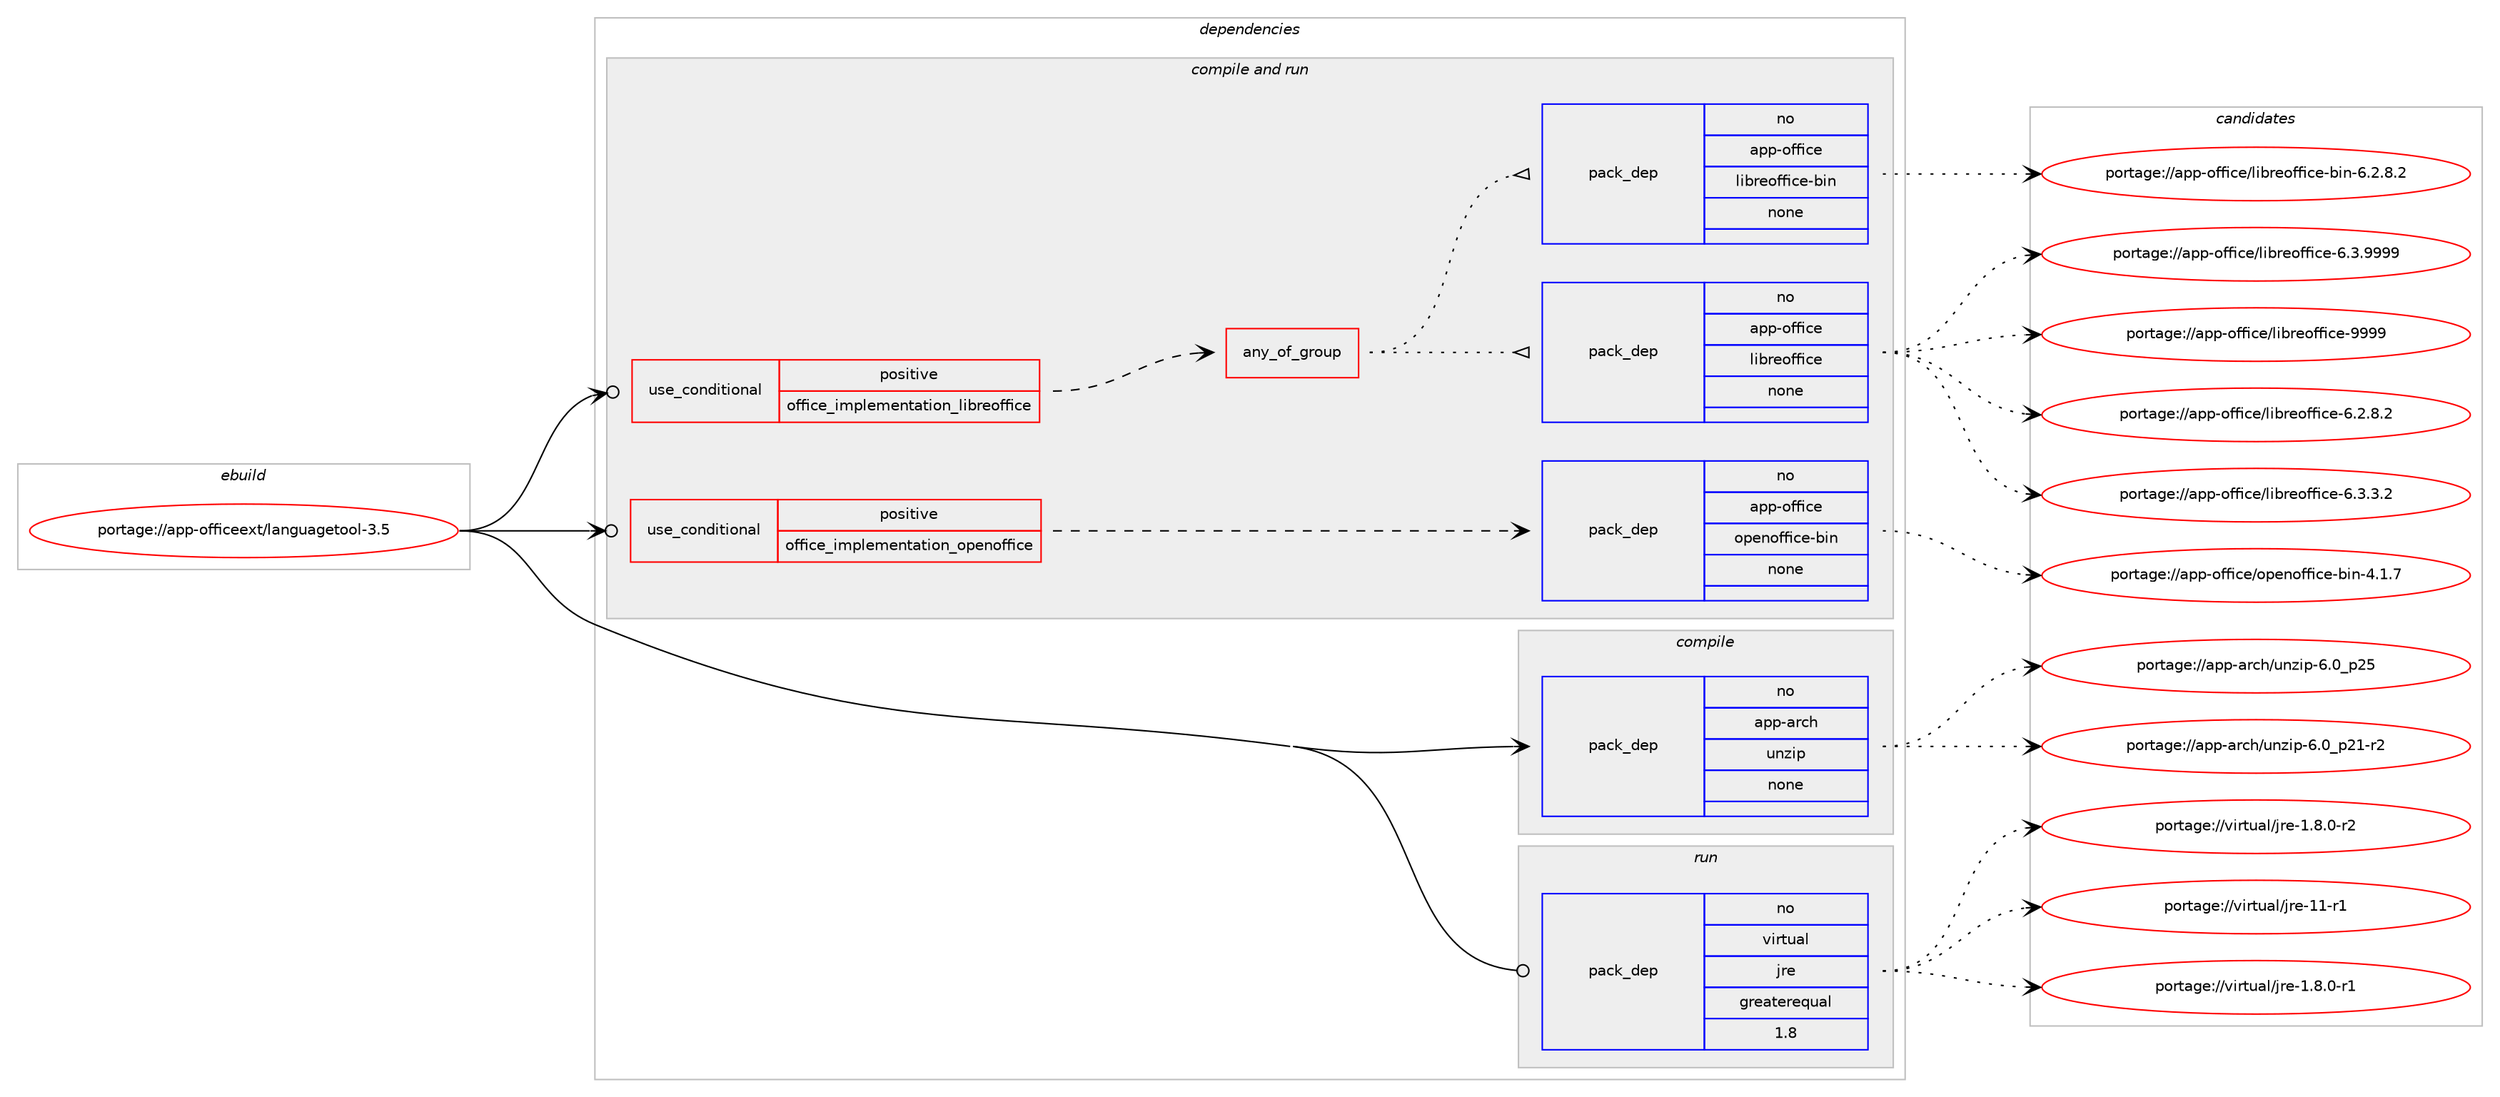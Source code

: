 digraph prolog {

# *************
# Graph options
# *************

newrank=true;
concentrate=true;
compound=true;
graph [rankdir=LR,fontname=Helvetica,fontsize=10,ranksep=1.5];#, ranksep=2.5, nodesep=0.2];
edge  [arrowhead=vee];
node  [fontname=Helvetica,fontsize=10];

# **********
# The ebuild
# **********

subgraph cluster_leftcol {
color=gray;
rank=same;
label=<<i>ebuild</i>>;
id [label="portage://app-officeext/languagetool-3.5", color=red, width=4, href="../app-officeext/languagetool-3.5.svg"];
}

# ****************
# The dependencies
# ****************

subgraph cluster_midcol {
color=gray;
label=<<i>dependencies</i>>;
subgraph cluster_compile {
fillcolor="#eeeeee";
style=filled;
label=<<i>compile</i>>;
subgraph pack29724 {
dependency40171 [label=<<TABLE BORDER="0" CELLBORDER="1" CELLSPACING="0" CELLPADDING="4" WIDTH="220"><TR><TD ROWSPAN="6" CELLPADDING="30">pack_dep</TD></TR><TR><TD WIDTH="110">no</TD></TR><TR><TD>app-arch</TD></TR><TR><TD>unzip</TD></TR><TR><TD>none</TD></TR><TR><TD></TD></TR></TABLE>>, shape=none, color=blue];
}
id:e -> dependency40171:w [weight=20,style="solid",arrowhead="vee"];
}
subgraph cluster_compileandrun {
fillcolor="#eeeeee";
style=filled;
label=<<i>compile and run</i>>;
subgraph cond9781 {
dependency40172 [label=<<TABLE BORDER="0" CELLBORDER="1" CELLSPACING="0" CELLPADDING="4"><TR><TD ROWSPAN="3" CELLPADDING="10">use_conditional</TD></TR><TR><TD>positive</TD></TR><TR><TD>office_implementation_libreoffice</TD></TR></TABLE>>, shape=none, color=red];
subgraph any650 {
dependency40173 [label=<<TABLE BORDER="0" CELLBORDER="1" CELLSPACING="0" CELLPADDING="4"><TR><TD CELLPADDING="10">any_of_group</TD></TR></TABLE>>, shape=none, color=red];subgraph pack29725 {
dependency40174 [label=<<TABLE BORDER="0" CELLBORDER="1" CELLSPACING="0" CELLPADDING="4" WIDTH="220"><TR><TD ROWSPAN="6" CELLPADDING="30">pack_dep</TD></TR><TR><TD WIDTH="110">no</TD></TR><TR><TD>app-office</TD></TR><TR><TD>libreoffice</TD></TR><TR><TD>none</TD></TR><TR><TD></TD></TR></TABLE>>, shape=none, color=blue];
}
dependency40173:e -> dependency40174:w [weight=20,style="dotted",arrowhead="oinv"];
subgraph pack29726 {
dependency40175 [label=<<TABLE BORDER="0" CELLBORDER="1" CELLSPACING="0" CELLPADDING="4" WIDTH="220"><TR><TD ROWSPAN="6" CELLPADDING="30">pack_dep</TD></TR><TR><TD WIDTH="110">no</TD></TR><TR><TD>app-office</TD></TR><TR><TD>libreoffice-bin</TD></TR><TR><TD>none</TD></TR><TR><TD></TD></TR></TABLE>>, shape=none, color=blue];
}
dependency40173:e -> dependency40175:w [weight=20,style="dotted",arrowhead="oinv"];
}
dependency40172:e -> dependency40173:w [weight=20,style="dashed",arrowhead="vee"];
}
id:e -> dependency40172:w [weight=20,style="solid",arrowhead="odotvee"];
subgraph cond9782 {
dependency40176 [label=<<TABLE BORDER="0" CELLBORDER="1" CELLSPACING="0" CELLPADDING="4"><TR><TD ROWSPAN="3" CELLPADDING="10">use_conditional</TD></TR><TR><TD>positive</TD></TR><TR><TD>office_implementation_openoffice</TD></TR></TABLE>>, shape=none, color=red];
subgraph pack29727 {
dependency40177 [label=<<TABLE BORDER="0" CELLBORDER="1" CELLSPACING="0" CELLPADDING="4" WIDTH="220"><TR><TD ROWSPAN="6" CELLPADDING="30">pack_dep</TD></TR><TR><TD WIDTH="110">no</TD></TR><TR><TD>app-office</TD></TR><TR><TD>openoffice-bin</TD></TR><TR><TD>none</TD></TR><TR><TD></TD></TR></TABLE>>, shape=none, color=blue];
}
dependency40176:e -> dependency40177:w [weight=20,style="dashed",arrowhead="vee"];
}
id:e -> dependency40176:w [weight=20,style="solid",arrowhead="odotvee"];
}
subgraph cluster_run {
fillcolor="#eeeeee";
style=filled;
label=<<i>run</i>>;
subgraph pack29728 {
dependency40178 [label=<<TABLE BORDER="0" CELLBORDER="1" CELLSPACING="0" CELLPADDING="4" WIDTH="220"><TR><TD ROWSPAN="6" CELLPADDING="30">pack_dep</TD></TR><TR><TD WIDTH="110">no</TD></TR><TR><TD>virtual</TD></TR><TR><TD>jre</TD></TR><TR><TD>greaterequal</TD></TR><TR><TD>1.8</TD></TR></TABLE>>, shape=none, color=blue];
}
id:e -> dependency40178:w [weight=20,style="solid",arrowhead="odot"];
}
}

# **************
# The candidates
# **************

subgraph cluster_choices {
rank=same;
color=gray;
label=<<i>candidates</i>>;

subgraph choice29724 {
color=black;
nodesep=1;
choiceportage9711211245971149910447117110122105112455446489511250494511450 [label="portage://app-arch/unzip-6.0_p21-r2", color=red, width=4,href="../app-arch/unzip-6.0_p21-r2.svg"];
choiceportage971121124597114991044711711012210511245544648951125053 [label="portage://app-arch/unzip-6.0_p25", color=red, width=4,href="../app-arch/unzip-6.0_p25.svg"];
dependency40171:e -> choiceportage9711211245971149910447117110122105112455446489511250494511450:w [style=dotted,weight="100"];
dependency40171:e -> choiceportage971121124597114991044711711012210511245544648951125053:w [style=dotted,weight="100"];
}
subgraph choice29725 {
color=black;
nodesep=1;
choiceportage9711211245111102102105991014710810598114101111102102105991014554465046564650 [label="portage://app-office/libreoffice-6.2.8.2", color=red, width=4,href="../app-office/libreoffice-6.2.8.2.svg"];
choiceportage9711211245111102102105991014710810598114101111102102105991014554465146514650 [label="portage://app-office/libreoffice-6.3.3.2", color=red, width=4,href="../app-office/libreoffice-6.3.3.2.svg"];
choiceportage971121124511110210210599101471081059811410111110210210599101455446514657575757 [label="portage://app-office/libreoffice-6.3.9999", color=red, width=4,href="../app-office/libreoffice-6.3.9999.svg"];
choiceportage9711211245111102102105991014710810598114101111102102105991014557575757 [label="portage://app-office/libreoffice-9999", color=red, width=4,href="../app-office/libreoffice-9999.svg"];
dependency40174:e -> choiceportage9711211245111102102105991014710810598114101111102102105991014554465046564650:w [style=dotted,weight="100"];
dependency40174:e -> choiceportage9711211245111102102105991014710810598114101111102102105991014554465146514650:w [style=dotted,weight="100"];
dependency40174:e -> choiceportage971121124511110210210599101471081059811410111110210210599101455446514657575757:w [style=dotted,weight="100"];
dependency40174:e -> choiceportage9711211245111102102105991014710810598114101111102102105991014557575757:w [style=dotted,weight="100"];
}
subgraph choice29726 {
color=black;
nodesep=1;
choiceportage97112112451111021021059910147108105981141011111021021059910145981051104554465046564650 [label="portage://app-office/libreoffice-bin-6.2.8.2", color=red, width=4,href="../app-office/libreoffice-bin-6.2.8.2.svg"];
dependency40175:e -> choiceportage97112112451111021021059910147108105981141011111021021059910145981051104554465046564650:w [style=dotted,weight="100"];
}
subgraph choice29727 {
color=black;
nodesep=1;
choiceportage97112112451111021021059910147111112101110111102102105991014598105110455246494655 [label="portage://app-office/openoffice-bin-4.1.7", color=red, width=4,href="../app-office/openoffice-bin-4.1.7.svg"];
dependency40177:e -> choiceportage97112112451111021021059910147111112101110111102102105991014598105110455246494655:w [style=dotted,weight="100"];
}
subgraph choice29728 {
color=black;
nodesep=1;
choiceportage11810511411611797108471061141014549465646484511449 [label="portage://virtual/jre-1.8.0-r1", color=red, width=4,href="../virtual/jre-1.8.0-r1.svg"];
choiceportage11810511411611797108471061141014549465646484511450 [label="portage://virtual/jre-1.8.0-r2", color=red, width=4,href="../virtual/jre-1.8.0-r2.svg"];
choiceportage11810511411611797108471061141014549494511449 [label="portage://virtual/jre-11-r1", color=red, width=4,href="../virtual/jre-11-r1.svg"];
dependency40178:e -> choiceportage11810511411611797108471061141014549465646484511449:w [style=dotted,weight="100"];
dependency40178:e -> choiceportage11810511411611797108471061141014549465646484511450:w [style=dotted,weight="100"];
dependency40178:e -> choiceportage11810511411611797108471061141014549494511449:w [style=dotted,weight="100"];
}
}

}
